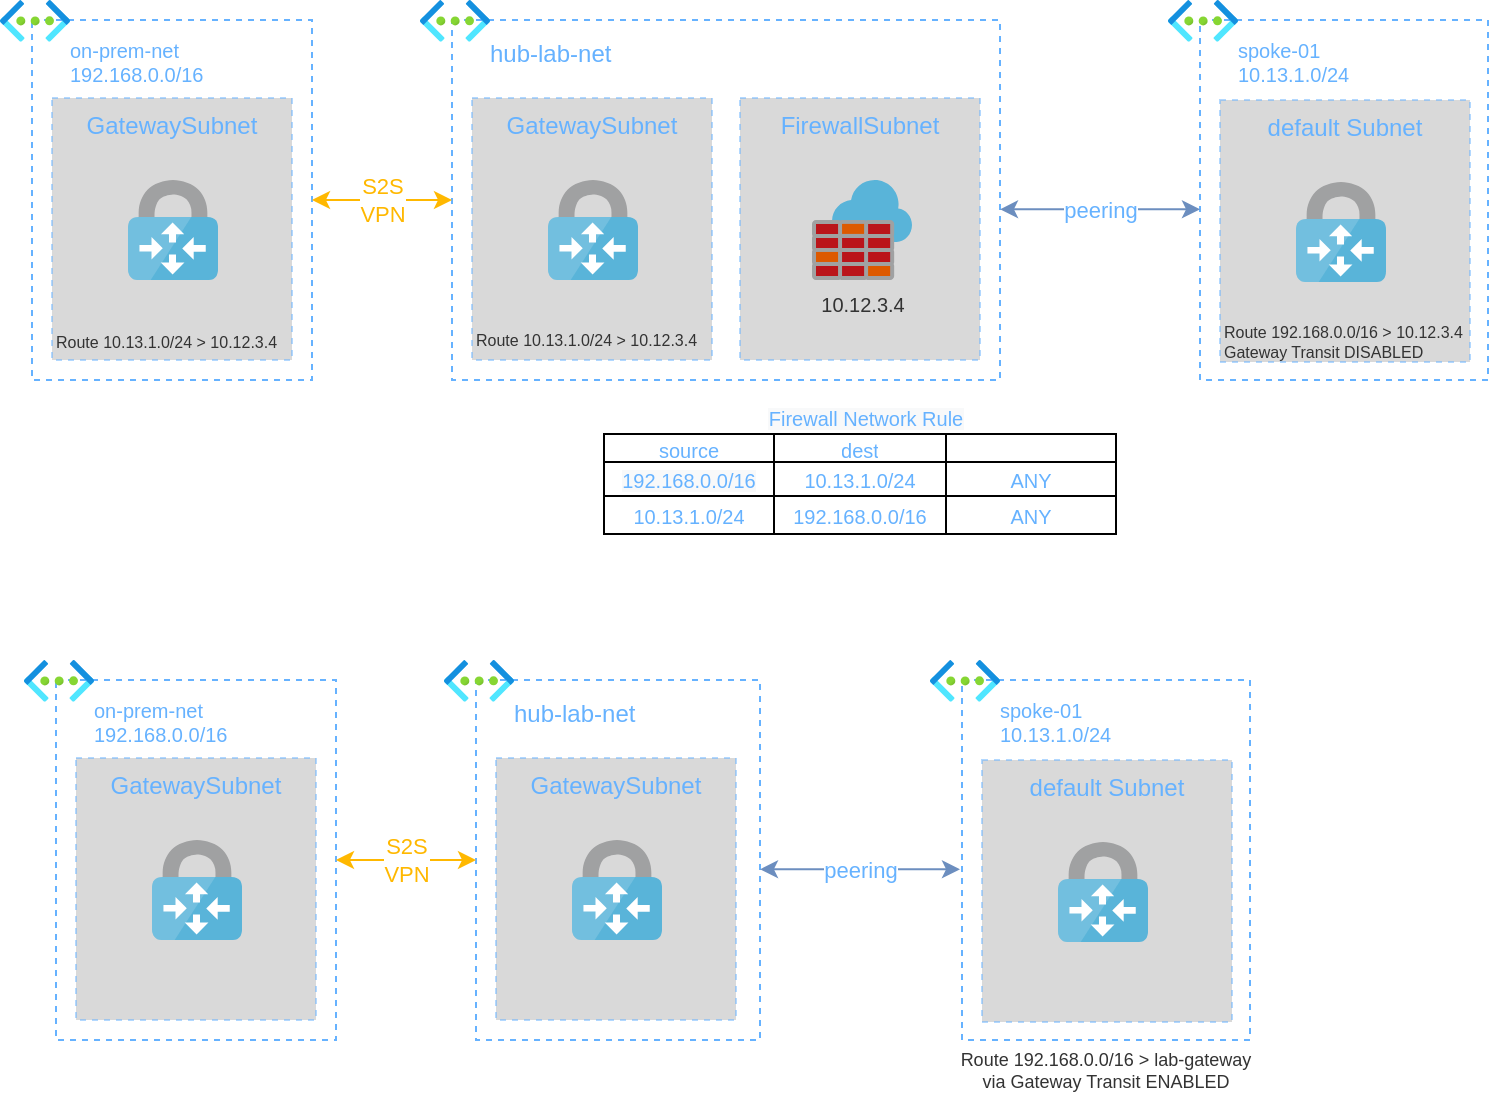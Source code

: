 <mxfile version="21.7.5" type="device">
  <diagram id="XEqlPr2Dh8AWdDsXafGU" name="Page-1">
    <mxGraphModel dx="1292" dy="1027" grid="1" gridSize="10" guides="1" tooltips="1" connect="1" arrows="1" fold="1" page="1" pageScale="1" pageWidth="827" pageHeight="1169" math="0" shadow="0">
      <root>
        <mxCell id="0" />
        <mxCell id="1" parent="0" />
        <mxCell id="q5TfupzP_GXn3ltbcN6V-25" value="Route 192.168.0.0/16 &amp;gt; lab-gateway&lt;br style=&quot;font-size: 9px;&quot;&gt;via Gateway Transit ENABLED" style="text;html=1;strokeColor=none;fillColor=none;align=center;verticalAlign=middle;whiteSpace=wrap;rounded=0;fontColor=#333333;fontSize=9;" parent="1" vertex="1">
          <mxGeometry x="503" y="1120" width="160" height="30" as="geometry" />
        </mxCell>
        <mxCell id="q5TfupzP_GXn3ltbcN6V-26" value="on-prem-net&lt;br style=&quot;font-size: 10px;&quot;&gt;192.168.0.0/16" style="rounded=0;whiteSpace=wrap;html=1;fillColor=none;dashed=1;align=left;verticalAlign=top;strokeColor=#66B2FF;fontColor=#66B2FF;spacingTop=3;spacingLeft=17;fontSize=10;" parent="1" vertex="1">
          <mxGeometry x="46" y="610" width="140" height="180" as="geometry" />
        </mxCell>
        <mxCell id="q5TfupzP_GXn3ltbcN6V-27" value="GatewaySubnet" style="rounded=0;whiteSpace=wrap;html=1;dashed=1;fontColor=#66B2FF;strokeColor=#66B2FF;fillColor=#B3B3B3;opacity=50;verticalAlign=top;" parent="1" vertex="1">
          <mxGeometry x="56" y="649" width="120" height="131" as="geometry" />
        </mxCell>
        <mxCell id="q5TfupzP_GXn3ltbcN6V-28" value="" style="aspect=fixed;html=1;points=[];align=center;image;fontSize=12;image=img/lib/azure2/networking/Virtual_Networks.svg;dashed=1;labelBackgroundColor=none;fontColor=#333333;strokeColor=#66B2FF;fillColor=#B3B3B3;" parent="1" vertex="1">
          <mxGeometry x="30" y="600" width="35" height="20.9" as="geometry" />
        </mxCell>
        <mxCell id="q5TfupzP_GXn3ltbcN6V-29" value="" style="sketch=0;aspect=fixed;html=1;points=[];align=center;image;fontSize=12;image=img/lib/mscae/VPN_Gateway.svg;" parent="1" vertex="1">
          <mxGeometry x="94" y="690" width="45" height="50" as="geometry" />
        </mxCell>
        <mxCell id="q5TfupzP_GXn3ltbcN6V-30" value="hub-lab-net" style="rounded=0;whiteSpace=wrap;html=1;fillColor=none;dashed=1;align=left;verticalAlign=top;strokeColor=#66B2FF;fontColor=#66B2FF;spacingTop=3;spacingLeft=17;" parent="1" vertex="1">
          <mxGeometry x="256" y="610" width="274" height="180" as="geometry" />
        </mxCell>
        <mxCell id="q5TfupzP_GXn3ltbcN6V-31" value="GatewaySubnet" style="rounded=0;whiteSpace=wrap;html=1;dashed=1;fontColor=#66B2FF;strokeColor=#66B2FF;fillColor=#B3B3B3;opacity=50;verticalAlign=top;" parent="1" vertex="1">
          <mxGeometry x="266" y="649" width="120" height="131" as="geometry" />
        </mxCell>
        <mxCell id="q5TfupzP_GXn3ltbcN6V-32" value="" style="aspect=fixed;html=1;points=[];align=center;image;fontSize=12;image=img/lib/azure2/networking/Virtual_Networks.svg;dashed=1;labelBackgroundColor=none;fontColor=#333333;strokeColor=#66B2FF;fillColor=#B3B3B3;" parent="1" vertex="1">
          <mxGeometry x="240" y="600" width="35" height="20.9" as="geometry" />
        </mxCell>
        <mxCell id="q5TfupzP_GXn3ltbcN6V-33" value="" style="sketch=0;aspect=fixed;html=1;points=[];align=center;image;fontSize=12;image=img/lib/mscae/VPN_Gateway.svg;" parent="1" vertex="1">
          <mxGeometry x="304" y="690" width="45" height="50" as="geometry" />
        </mxCell>
        <mxCell id="q5TfupzP_GXn3ltbcN6V-34" value="spoke-01&lt;br style=&quot;font-size: 10px;&quot;&gt;10.13.1.0/24" style="rounded=0;whiteSpace=wrap;html=1;fillColor=none;dashed=1;align=left;verticalAlign=top;strokeColor=#66B2FF;fontColor=#66B2FF;spacingTop=3;spacingLeft=17;fontSize=10;" parent="1" vertex="1">
          <mxGeometry x="630" y="610" width="144" height="180" as="geometry" />
        </mxCell>
        <mxCell id="q5TfupzP_GXn3ltbcN6V-35" value="default Subnet&lt;br&gt;" style="rounded=0;whiteSpace=wrap;html=1;dashed=1;fontColor=#66B2FF;strokeColor=#66B2FF;fillColor=#B3B3B3;opacity=50;verticalAlign=top;" parent="1" vertex="1">
          <mxGeometry x="640" y="650" width="125" height="131" as="geometry" />
        </mxCell>
        <mxCell id="q5TfupzP_GXn3ltbcN6V-36" value="" style="aspect=fixed;html=1;points=[];align=center;image;fontSize=12;image=img/lib/azure2/networking/Virtual_Networks.svg;dashed=1;labelBackgroundColor=none;fontColor=#333333;strokeColor=#66B2FF;fillColor=#B3B3B3;" parent="1" vertex="1">
          <mxGeometry x="614" y="600" width="35" height="20.9" as="geometry" />
        </mxCell>
        <mxCell id="q5TfupzP_GXn3ltbcN6V-37" value="" style="sketch=0;aspect=fixed;html=1;points=[];align=center;image;fontSize=12;image=img/lib/mscae/VPN_Gateway.svg;" parent="1" vertex="1">
          <mxGeometry x="678" y="691" width="45" height="50" as="geometry" />
        </mxCell>
        <mxCell id="q5TfupzP_GXn3ltbcN6V-38" value="S2S&lt;br&gt;VPN" style="endArrow=classic;startArrow=classic;html=1;rounded=0;fontColor=#FFB800;strokeColor=#FFB800;entryX=0;entryY=0.5;entryDx=0;entryDy=0;exitX=1;exitY=0.5;exitDx=0;exitDy=0;" parent="1" source="q5TfupzP_GXn3ltbcN6V-26" target="q5TfupzP_GXn3ltbcN6V-30" edge="1">
          <mxGeometry width="50" height="50" relative="1" as="geometry">
            <mxPoint x="240" y="1000" as="sourcePoint" />
            <mxPoint x="290" y="950" as="targetPoint" />
          </mxGeometry>
        </mxCell>
        <mxCell id="q5TfupzP_GXn3ltbcN6V-40" value="FirewallSubnet" style="rounded=0;whiteSpace=wrap;html=1;dashed=1;fontColor=#66B2FF;strokeColor=#66B2FF;fillColor=#B3B3B3;opacity=50;verticalAlign=top;" parent="1" vertex="1">
          <mxGeometry x="400" y="649" width="120" height="131" as="geometry" />
        </mxCell>
        <mxCell id="q5TfupzP_GXn3ltbcN6V-41" value="10.12.3.4" style="sketch=0;aspect=fixed;html=1;points=[];align=center;image;fontSize=10;image=img/lib/mscae/Azure_Firewall.svg;fontColor=#333333;labelBackgroundColor=none;" parent="1" vertex="1">
          <mxGeometry x="436" y="690" width="50" height="50" as="geometry" />
        </mxCell>
        <mxCell id="q5TfupzP_GXn3ltbcN6V-42" value="Route 192.168.0.0/16 &amp;gt; 10.12.3.4&lt;br style=&quot;font-size: 8px;&quot;&gt;&lt;div style=&quot;font-size: 8px;&quot;&gt;&lt;span style=&quot;font-size: 8px;&quot;&gt;Gateway Transit DISABLED&lt;/span&gt;&lt;/div&gt;" style="text;html=1;strokeColor=none;fillColor=none;align=left;verticalAlign=middle;whiteSpace=wrap;rounded=0;fontColor=#333333;fontSize=8;" parent="1" vertex="1">
          <mxGeometry x="640" y="760" width="130" height="21" as="geometry" />
        </mxCell>
        <mxCell id="q5TfupzP_GXn3ltbcN6V-43" value="Route 10.13.1.0/24 &amp;gt; 10.12.3.4" style="text;html=1;strokeColor=none;fillColor=none;align=left;verticalAlign=middle;whiteSpace=wrap;rounded=0;fontColor=#333333;fontSize=8;" parent="1" vertex="1">
          <mxGeometry x="266" y="760" width="135" height="20" as="geometry" />
        </mxCell>
        <mxCell id="q5TfupzP_GXn3ltbcN6V-46" value="peering" style="endArrow=classic;startArrow=classic;html=1;rounded=0;fontColor=#66B2FF;strokeColor=#6c8ebf;entryX=0;entryY=0.5;entryDx=0;entryDy=0;exitX=1;exitY=0.5;exitDx=0;exitDy=0;fillColor=#dae8fc;" parent="1" edge="1">
          <mxGeometry width="50" height="50" relative="1" as="geometry">
            <mxPoint x="530" y="704.66" as="sourcePoint" />
            <mxPoint x="630" y="704.66" as="targetPoint" />
          </mxGeometry>
        </mxCell>
        <mxCell id="q5TfupzP_GXn3ltbcN6V-48" value="" style="shape=table;html=1;whiteSpace=wrap;startSize=0;container=1;collapsible=0;childLayout=tableLayout;labelBackgroundColor=none;fontSize=10;fontColor=#66B2FF;" parent="1" vertex="1">
          <mxGeometry x="332" y="817" width="256" height="50" as="geometry" />
        </mxCell>
        <mxCell id="q5TfupzP_GXn3ltbcN6V-49" value="" style="shape=tableRow;horizontal=0;startSize=0;swimlaneHead=0;swimlaneBody=0;top=0;left=0;bottom=0;right=0;collapsible=0;dropTarget=0;fillColor=none;points=[[0,0.5],[1,0.5]];portConstraint=eastwest;labelBackgroundColor=none;fontSize=10;fontColor=#66B2FF;" parent="q5TfupzP_GXn3ltbcN6V-48" vertex="1">
          <mxGeometry width="256" height="14" as="geometry" />
        </mxCell>
        <mxCell id="q5TfupzP_GXn3ltbcN6V-50" value="source" style="shape=partialRectangle;html=1;whiteSpace=wrap;connectable=0;fillColor=none;top=0;left=0;bottom=0;right=0;overflow=hidden;labelBackgroundColor=none;fontSize=10;fontColor=#66B2FF;" parent="q5TfupzP_GXn3ltbcN6V-49" vertex="1">
          <mxGeometry width="85" height="14" as="geometry">
            <mxRectangle width="85" height="14" as="alternateBounds" />
          </mxGeometry>
        </mxCell>
        <mxCell id="q5TfupzP_GXn3ltbcN6V-51" value="dest" style="shape=partialRectangle;html=1;whiteSpace=wrap;connectable=0;fillColor=none;top=0;left=0;bottom=0;right=0;overflow=hidden;labelBackgroundColor=none;fontSize=10;fontColor=#66B2FF;" parent="q5TfupzP_GXn3ltbcN6V-49" vertex="1">
          <mxGeometry x="85" width="86" height="14" as="geometry">
            <mxRectangle width="86" height="14" as="alternateBounds" />
          </mxGeometry>
        </mxCell>
        <mxCell id="q5TfupzP_GXn3ltbcN6V-52" value="" style="shape=partialRectangle;html=1;whiteSpace=wrap;connectable=0;fillColor=none;top=0;left=0;bottom=0;right=0;overflow=hidden;labelBackgroundColor=none;fontSize=10;fontColor=#66B2FF;" parent="q5TfupzP_GXn3ltbcN6V-49" vertex="1">
          <mxGeometry x="171" width="85" height="14" as="geometry">
            <mxRectangle width="85" height="14" as="alternateBounds" />
          </mxGeometry>
        </mxCell>
        <mxCell id="q5TfupzP_GXn3ltbcN6V-53" value="" style="shape=tableRow;horizontal=0;startSize=0;swimlaneHead=0;swimlaneBody=0;top=0;left=0;bottom=0;right=0;collapsible=0;dropTarget=0;fillColor=none;points=[[0,0.5],[1,0.5]];portConstraint=eastwest;labelBackgroundColor=none;fontSize=10;fontColor=#66B2FF;" parent="q5TfupzP_GXn3ltbcN6V-48" vertex="1">
          <mxGeometry y="14" width="256" height="17" as="geometry" />
        </mxCell>
        <mxCell id="q5TfupzP_GXn3ltbcN6V-54" value="&lt;span style=&quot;color: rgb(102 , 178 , 255) ; font-family: &amp;#34;helvetica&amp;#34; ; font-size: 10px ; font-style: normal ; font-weight: 400 ; letter-spacing: normal ; text-align: center ; text-indent: 0px ; text-transform: none ; word-spacing: 0px ; background-color: rgb(248 , 249 , 250) ; display: inline ; float: none&quot;&gt;192.168.0.0/16&lt;/span&gt;" style="shape=partialRectangle;html=1;whiteSpace=wrap;connectable=0;fillColor=none;top=0;left=0;bottom=0;right=0;overflow=hidden;labelBackgroundColor=none;fontSize=10;fontColor=#66B2FF;" parent="q5TfupzP_GXn3ltbcN6V-53" vertex="1">
          <mxGeometry width="85" height="17" as="geometry">
            <mxRectangle width="85" height="17" as="alternateBounds" />
          </mxGeometry>
        </mxCell>
        <mxCell id="q5TfupzP_GXn3ltbcN6V-55" value="&lt;span&gt;10.13.1.0/24&lt;/span&gt;" style="shape=partialRectangle;html=1;whiteSpace=wrap;connectable=0;fillColor=none;top=0;left=0;bottom=0;right=0;overflow=hidden;labelBackgroundColor=none;fontSize=10;fontColor=#66B2FF;" parent="q5TfupzP_GXn3ltbcN6V-53" vertex="1">
          <mxGeometry x="85" width="86" height="17" as="geometry">
            <mxRectangle width="86" height="17" as="alternateBounds" />
          </mxGeometry>
        </mxCell>
        <mxCell id="q5TfupzP_GXn3ltbcN6V-56" value="ANY" style="shape=partialRectangle;html=1;whiteSpace=wrap;connectable=0;fillColor=none;top=0;left=0;bottom=0;right=0;overflow=hidden;labelBackgroundColor=none;fontSize=10;fontColor=#66B2FF;" parent="q5TfupzP_GXn3ltbcN6V-53" vertex="1">
          <mxGeometry x="171" width="85" height="17" as="geometry">
            <mxRectangle width="85" height="17" as="alternateBounds" />
          </mxGeometry>
        </mxCell>
        <mxCell id="q5TfupzP_GXn3ltbcN6V-57" value="" style="shape=tableRow;horizontal=0;startSize=0;swimlaneHead=0;swimlaneBody=0;top=0;left=0;bottom=0;right=0;collapsible=0;dropTarget=0;fillColor=none;points=[[0,0.5],[1,0.5]];portConstraint=eastwest;labelBackgroundColor=none;fontSize=10;fontColor=#66B2FF;" parent="q5TfupzP_GXn3ltbcN6V-48" vertex="1">
          <mxGeometry y="31" width="256" height="19" as="geometry" />
        </mxCell>
        <mxCell id="q5TfupzP_GXn3ltbcN6V-58" value="&lt;span&gt;10.13.1.0/24&lt;/span&gt;" style="shape=partialRectangle;html=1;whiteSpace=wrap;connectable=0;fillColor=none;top=0;left=0;bottom=0;right=0;overflow=hidden;labelBackgroundColor=none;fontSize=10;fontColor=#66B2FF;" parent="q5TfupzP_GXn3ltbcN6V-57" vertex="1">
          <mxGeometry width="85" height="19" as="geometry">
            <mxRectangle width="85" height="19" as="alternateBounds" />
          </mxGeometry>
        </mxCell>
        <mxCell id="q5TfupzP_GXn3ltbcN6V-59" value="&lt;span style=&quot;font-family: &amp;#34;helvetica&amp;#34;&quot;&gt;192.168.0.0/16&lt;/span&gt;" style="shape=partialRectangle;html=1;whiteSpace=wrap;connectable=0;fillColor=none;top=0;left=0;bottom=0;right=0;overflow=hidden;labelBackgroundColor=none;fontSize=10;fontColor=#66B2FF;" parent="q5TfupzP_GXn3ltbcN6V-57" vertex="1">
          <mxGeometry x="85" width="86" height="19" as="geometry">
            <mxRectangle width="86" height="19" as="alternateBounds" />
          </mxGeometry>
        </mxCell>
        <mxCell id="q5TfupzP_GXn3ltbcN6V-60" value="ANY" style="shape=partialRectangle;html=1;whiteSpace=wrap;connectable=0;fillColor=none;top=0;left=0;bottom=0;right=0;overflow=hidden;pointerEvents=1;labelBackgroundColor=none;fontSize=10;fontColor=#66B2FF;" parent="q5TfupzP_GXn3ltbcN6V-57" vertex="1">
          <mxGeometry x="171" width="85" height="19" as="geometry">
            <mxRectangle width="85" height="19" as="alternateBounds" />
          </mxGeometry>
        </mxCell>
        <mxCell id="q5TfupzP_GXn3ltbcN6V-61" value="&lt;span style=&quot;color: rgb(102 , 178 , 255) ; font-family: &amp;#34;helvetica&amp;#34; ; font-size: 10px ; font-style: normal ; font-weight: 400 ; letter-spacing: normal ; text-align: center ; text-indent: 0px ; text-transform: none ; word-spacing: 0px ; background-color: rgb(248 , 249 , 250) ; display: inline ; float: none&quot;&gt;Firewall Network Rule&lt;/span&gt;" style="shape=partialRectangle;html=1;whiteSpace=wrap;connectable=0;fillColor=none;top=0;left=0;bottom=0;right=0;overflow=hidden;labelBackgroundColor=none;fontSize=10;fontColor=#66B2FF;" parent="1" vertex="1">
          <mxGeometry x="406" y="800" width="114" height="17" as="geometry">
            <mxRectangle width="85" height="17" as="alternateBounds" />
          </mxGeometry>
        </mxCell>
        <mxCell id="q5TfupzP_GXn3ltbcN6V-63" value="on-prem-net&lt;br style=&quot;font-size: 10px;&quot;&gt;192.168.0.0/16" style="rounded=0;whiteSpace=wrap;html=1;fillColor=none;dashed=1;align=left;verticalAlign=top;strokeColor=#66B2FF;fontColor=#66B2FF;spacingTop=3;spacingLeft=17;fontSize=10;" parent="1" vertex="1">
          <mxGeometry x="58" y="940" width="140" height="180" as="geometry" />
        </mxCell>
        <mxCell id="q5TfupzP_GXn3ltbcN6V-64" value="GatewaySubnet" style="rounded=0;whiteSpace=wrap;html=1;dashed=1;fontColor=#66B2FF;strokeColor=#66B2FF;fillColor=#B3B3B3;opacity=50;verticalAlign=top;" parent="1" vertex="1">
          <mxGeometry x="68" y="979" width="120" height="131" as="geometry" />
        </mxCell>
        <mxCell id="q5TfupzP_GXn3ltbcN6V-65" value="" style="aspect=fixed;html=1;points=[];align=center;image;fontSize=12;image=img/lib/azure2/networking/Virtual_Networks.svg;dashed=1;labelBackgroundColor=none;fontColor=#333333;strokeColor=#66B2FF;fillColor=#B3B3B3;" parent="1" vertex="1">
          <mxGeometry x="42" y="930" width="35" height="20.9" as="geometry" />
        </mxCell>
        <mxCell id="q5TfupzP_GXn3ltbcN6V-66" value="" style="sketch=0;aspect=fixed;html=1;points=[];align=center;image;fontSize=12;image=img/lib/mscae/VPN_Gateway.svg;" parent="1" vertex="1">
          <mxGeometry x="106" y="1020" width="45" height="50" as="geometry" />
        </mxCell>
        <mxCell id="q5TfupzP_GXn3ltbcN6V-67" value="hub-lab-net" style="rounded=0;whiteSpace=wrap;html=1;fillColor=none;dashed=1;align=left;verticalAlign=top;strokeColor=#66B2FF;fontColor=#66B2FF;spacingTop=3;spacingLeft=17;" parent="1" vertex="1">
          <mxGeometry x="268" y="940" width="142" height="180" as="geometry" />
        </mxCell>
        <mxCell id="q5TfupzP_GXn3ltbcN6V-68" value="GatewaySubnet" style="rounded=0;whiteSpace=wrap;html=1;dashed=1;fontColor=#66B2FF;strokeColor=#66B2FF;fillColor=#B3B3B3;opacity=50;verticalAlign=top;" parent="1" vertex="1">
          <mxGeometry x="278" y="979" width="120" height="131" as="geometry" />
        </mxCell>
        <mxCell id="q5TfupzP_GXn3ltbcN6V-69" value="" style="aspect=fixed;html=1;points=[];align=center;image;fontSize=12;image=img/lib/azure2/networking/Virtual_Networks.svg;dashed=1;labelBackgroundColor=none;fontColor=#333333;strokeColor=#66B2FF;fillColor=#B3B3B3;" parent="1" vertex="1">
          <mxGeometry x="252" y="930" width="35" height="20.9" as="geometry" />
        </mxCell>
        <mxCell id="q5TfupzP_GXn3ltbcN6V-70" value="" style="sketch=0;aspect=fixed;html=1;points=[];align=center;image;fontSize=12;image=img/lib/mscae/VPN_Gateway.svg;" parent="1" vertex="1">
          <mxGeometry x="316" y="1020" width="45" height="50" as="geometry" />
        </mxCell>
        <mxCell id="q5TfupzP_GXn3ltbcN6V-71" value="spoke-01&lt;br style=&quot;font-size: 10px;&quot;&gt;10.13.1.0/24" style="rounded=0;whiteSpace=wrap;html=1;fillColor=none;dashed=1;align=left;verticalAlign=top;strokeColor=#66B2FF;fontColor=#66B2FF;spacingTop=3;spacingLeft=17;fontSize=10;" parent="1" vertex="1">
          <mxGeometry x="511" y="940" width="144" height="180" as="geometry" />
        </mxCell>
        <mxCell id="q5TfupzP_GXn3ltbcN6V-72" value="default Subnet&lt;br&gt;" style="rounded=0;whiteSpace=wrap;html=1;dashed=1;fontColor=#66B2FF;strokeColor=#66B2FF;fillColor=#B3B3B3;opacity=50;verticalAlign=top;" parent="1" vertex="1">
          <mxGeometry x="521" y="980" width="125" height="131" as="geometry" />
        </mxCell>
        <mxCell id="q5TfupzP_GXn3ltbcN6V-73" value="" style="aspect=fixed;html=1;points=[];align=center;image;fontSize=12;image=img/lib/azure2/networking/Virtual_Networks.svg;dashed=1;labelBackgroundColor=none;fontColor=#333333;strokeColor=#66B2FF;fillColor=#B3B3B3;" parent="1" vertex="1">
          <mxGeometry x="495" y="930" width="35" height="20.9" as="geometry" />
        </mxCell>
        <mxCell id="q5TfupzP_GXn3ltbcN6V-74" value="" style="sketch=0;aspect=fixed;html=1;points=[];align=center;image;fontSize=12;image=img/lib/mscae/VPN_Gateway.svg;" parent="1" vertex="1">
          <mxGeometry x="559" y="1021" width="45" height="50" as="geometry" />
        </mxCell>
        <mxCell id="q5TfupzP_GXn3ltbcN6V-75" value="S2S&lt;br&gt;VPN" style="endArrow=classic;startArrow=classic;html=1;rounded=0;fontColor=#FFB800;strokeColor=#FFB800;entryX=0;entryY=0.5;entryDx=0;entryDy=0;exitX=1;exitY=0.5;exitDx=0;exitDy=0;" parent="1" source="q5TfupzP_GXn3ltbcN6V-63" target="q5TfupzP_GXn3ltbcN6V-67" edge="1">
          <mxGeometry width="50" height="50" relative="1" as="geometry">
            <mxPoint x="252" y="1330" as="sourcePoint" />
            <mxPoint x="302" y="1280" as="targetPoint" />
          </mxGeometry>
        </mxCell>
        <mxCell id="q5TfupzP_GXn3ltbcN6V-79" value="peering" style="endArrow=classic;startArrow=classic;html=1;rounded=0;fontColor=#66B2FF;strokeColor=#6c8ebf;entryX=0;entryY=0.5;entryDx=0;entryDy=0;exitX=1;exitY=0.5;exitDx=0;exitDy=0;fillColor=#dae8fc;" parent="1" edge="1">
          <mxGeometry width="50" height="50" relative="1" as="geometry">
            <mxPoint x="410" y="1034.66" as="sourcePoint" />
            <mxPoint x="510" y="1034.66" as="targetPoint" />
          </mxGeometry>
        </mxCell>
        <mxCell id="fLrRYsn6pjA-Q53JFqMJ-1" value="Route 10.13.1.0/24 &amp;gt; 10.12.3.4" style="text;html=1;strokeColor=none;fillColor=none;align=left;verticalAlign=middle;whiteSpace=wrap;rounded=0;fontColor=#333333;fontSize=8;" vertex="1" parent="1">
          <mxGeometry x="56" y="761" width="130" height="19" as="geometry" />
        </mxCell>
      </root>
    </mxGraphModel>
  </diagram>
</mxfile>
